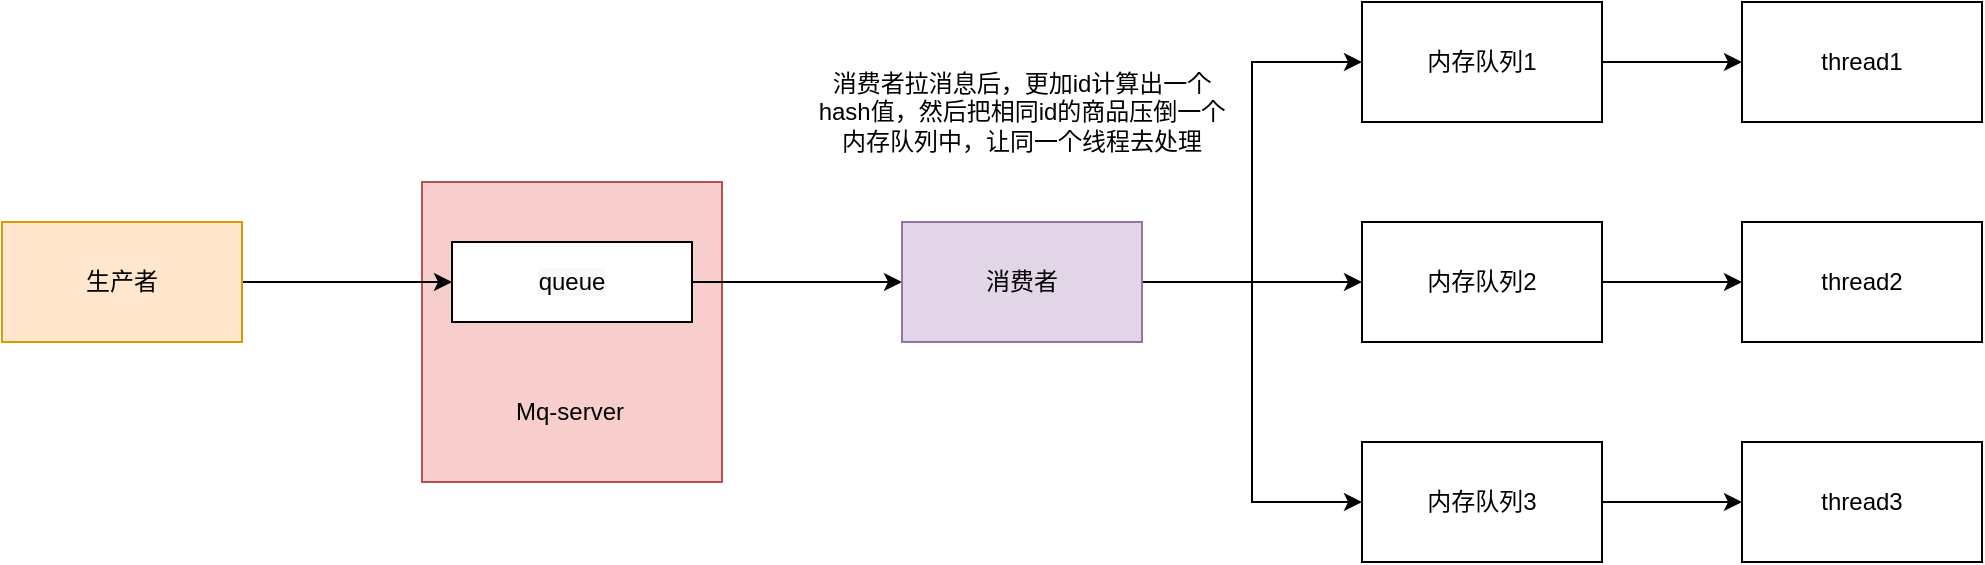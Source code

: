 <mxfile version="14.1.1" type="github">
  <diagram id="nnbTUbRkCqWMNNhiExVG" name="第 1 页">
    <mxGraphModel dx="1502" dy="675" grid="1" gridSize="10" guides="1" tooltips="1" connect="1" arrows="1" fold="1" page="1" pageScale="1" pageWidth="827" pageHeight="1169" math="0" shadow="0">
      <root>
        <mxCell id="0" />
        <mxCell id="1" parent="0" />
        <mxCell id="_EzliqTFEORfsLsRU7bn-2" value="" style="rounded=0;whiteSpace=wrap;html=1;fillColor=#f8cecc;strokeColor=#b85450;" vertex="1" parent="1">
          <mxGeometry x="320" y="250" width="150" height="150" as="geometry" />
        </mxCell>
        <mxCell id="_EzliqTFEORfsLsRU7bn-7" style="edgeStyle=orthogonalEdgeStyle;rounded=0;orthogonalLoop=1;jettySize=auto;html=1;entryX=0;entryY=0.5;entryDx=0;entryDy=0;" edge="1" parent="1" source="_EzliqTFEORfsLsRU7bn-1" target="_EzliqTFEORfsLsRU7bn-4">
          <mxGeometry relative="1" as="geometry" />
        </mxCell>
        <mxCell id="_EzliqTFEORfsLsRU7bn-1" value="生产者" style="rounded=0;whiteSpace=wrap;html=1;fillColor=#ffe6cc;strokeColor=#d79b00;" vertex="1" parent="1">
          <mxGeometry x="110" y="270" width="120" height="60" as="geometry" />
        </mxCell>
        <mxCell id="_EzliqTFEORfsLsRU7bn-9" style="edgeStyle=orthogonalEdgeStyle;rounded=0;orthogonalLoop=1;jettySize=auto;html=1;entryX=0;entryY=0.5;entryDx=0;entryDy=0;" edge="1" parent="1" source="_EzliqTFEORfsLsRU7bn-4" target="_EzliqTFEORfsLsRU7bn-8">
          <mxGeometry relative="1" as="geometry" />
        </mxCell>
        <mxCell id="_EzliqTFEORfsLsRU7bn-4" value="&#xa;&#xa;&lt;span style=&quot;color: rgb(0, 0, 0); font-family: helvetica; font-size: 12px; font-style: normal; font-weight: 400; letter-spacing: normal; text-align: center; text-indent: 0px; text-transform: none; word-spacing: 0px; background-color: rgb(248, 249, 250); display: inline; float: none;&quot;&gt;queue&lt;/span&gt;&#xa;&#xa;" style="rounded=0;whiteSpace=wrap;html=1;" vertex="1" parent="1">
          <mxGeometry x="335" y="280" width="120" height="40" as="geometry" />
        </mxCell>
        <mxCell id="_EzliqTFEORfsLsRU7bn-5" value="Mq-server" style="text;html=1;strokeColor=none;fillColor=none;align=center;verticalAlign=middle;whiteSpace=wrap;rounded=0;" vertex="1" parent="1">
          <mxGeometry x="360" y="350" width="67.5" height="30" as="geometry" />
        </mxCell>
        <mxCell id="_EzliqTFEORfsLsRU7bn-13" style="edgeStyle=orthogonalEdgeStyle;rounded=0;orthogonalLoop=1;jettySize=auto;html=1;entryX=0;entryY=0.5;entryDx=0;entryDy=0;" edge="1" parent="1" source="_EzliqTFEORfsLsRU7bn-8" target="_EzliqTFEORfsLsRU7bn-10">
          <mxGeometry relative="1" as="geometry" />
        </mxCell>
        <mxCell id="_EzliqTFEORfsLsRU7bn-14" style="edgeStyle=orthogonalEdgeStyle;rounded=0;orthogonalLoop=1;jettySize=auto;html=1;entryX=0;entryY=0.5;entryDx=0;entryDy=0;" edge="1" parent="1" source="_EzliqTFEORfsLsRU7bn-8" target="_EzliqTFEORfsLsRU7bn-11">
          <mxGeometry relative="1" as="geometry" />
        </mxCell>
        <mxCell id="_EzliqTFEORfsLsRU7bn-15" style="edgeStyle=orthogonalEdgeStyle;rounded=0;orthogonalLoop=1;jettySize=auto;html=1;entryX=0;entryY=0.5;entryDx=0;entryDy=0;" edge="1" parent="1" source="_EzliqTFEORfsLsRU7bn-8" target="_EzliqTFEORfsLsRU7bn-12">
          <mxGeometry relative="1" as="geometry" />
        </mxCell>
        <mxCell id="_EzliqTFEORfsLsRU7bn-8" value="消费者" style="rounded=0;whiteSpace=wrap;html=1;fillColor=#e1d5e7;strokeColor=#9673a6;" vertex="1" parent="1">
          <mxGeometry x="560" y="270" width="120" height="60" as="geometry" />
        </mxCell>
        <mxCell id="_EzliqTFEORfsLsRU7bn-20" style="edgeStyle=orthogonalEdgeStyle;rounded=0;orthogonalLoop=1;jettySize=auto;html=1;entryX=0;entryY=0.5;entryDx=0;entryDy=0;" edge="1" parent="1" source="_EzliqTFEORfsLsRU7bn-10" target="_EzliqTFEORfsLsRU7bn-17">
          <mxGeometry relative="1" as="geometry" />
        </mxCell>
        <mxCell id="_EzliqTFEORfsLsRU7bn-10" value="内存队列1" style="rounded=0;whiteSpace=wrap;html=1;" vertex="1" parent="1">
          <mxGeometry x="790" y="160" width="120" height="60" as="geometry" />
        </mxCell>
        <mxCell id="_EzliqTFEORfsLsRU7bn-22" style="edgeStyle=orthogonalEdgeStyle;rounded=0;orthogonalLoop=1;jettySize=auto;html=1;" edge="1" parent="1" source="_EzliqTFEORfsLsRU7bn-11" target="_EzliqTFEORfsLsRU7bn-18">
          <mxGeometry relative="1" as="geometry" />
        </mxCell>
        <mxCell id="_EzliqTFEORfsLsRU7bn-11" value="内存队列2" style="rounded=0;whiteSpace=wrap;html=1;" vertex="1" parent="1">
          <mxGeometry x="790" y="270" width="120" height="60" as="geometry" />
        </mxCell>
        <mxCell id="_EzliqTFEORfsLsRU7bn-23" style="edgeStyle=orthogonalEdgeStyle;rounded=0;orthogonalLoop=1;jettySize=auto;html=1;" edge="1" parent="1" source="_EzliqTFEORfsLsRU7bn-12" target="_EzliqTFEORfsLsRU7bn-19">
          <mxGeometry relative="1" as="geometry" />
        </mxCell>
        <mxCell id="_EzliqTFEORfsLsRU7bn-12" value="内存队列3" style="rounded=0;whiteSpace=wrap;html=1;" vertex="1" parent="1">
          <mxGeometry x="790" y="380" width="120" height="60" as="geometry" />
        </mxCell>
        <mxCell id="_EzliqTFEORfsLsRU7bn-16" value="消费者拉消息后，更加id计算出一个hash值，然后把相同id的商品压倒一个内存队列中，让同一个线程去处理" style="text;html=1;strokeColor=none;fillColor=none;align=center;verticalAlign=middle;whiteSpace=wrap;rounded=0;" vertex="1" parent="1">
          <mxGeometry x="515" y="160" width="210" height="110" as="geometry" />
        </mxCell>
        <mxCell id="_EzliqTFEORfsLsRU7bn-17" value="thread1" style="rounded=0;whiteSpace=wrap;html=1;" vertex="1" parent="1">
          <mxGeometry x="980" y="160" width="120" height="60" as="geometry" />
        </mxCell>
        <mxCell id="_EzliqTFEORfsLsRU7bn-18" value="thread2" style="rounded=0;whiteSpace=wrap;html=1;" vertex="1" parent="1">
          <mxGeometry x="980" y="270" width="120" height="60" as="geometry" />
        </mxCell>
        <mxCell id="_EzliqTFEORfsLsRU7bn-19" value="thread3" style="rounded=0;whiteSpace=wrap;html=1;" vertex="1" parent="1">
          <mxGeometry x="980" y="380" width="120" height="60" as="geometry" />
        </mxCell>
      </root>
    </mxGraphModel>
  </diagram>
</mxfile>
